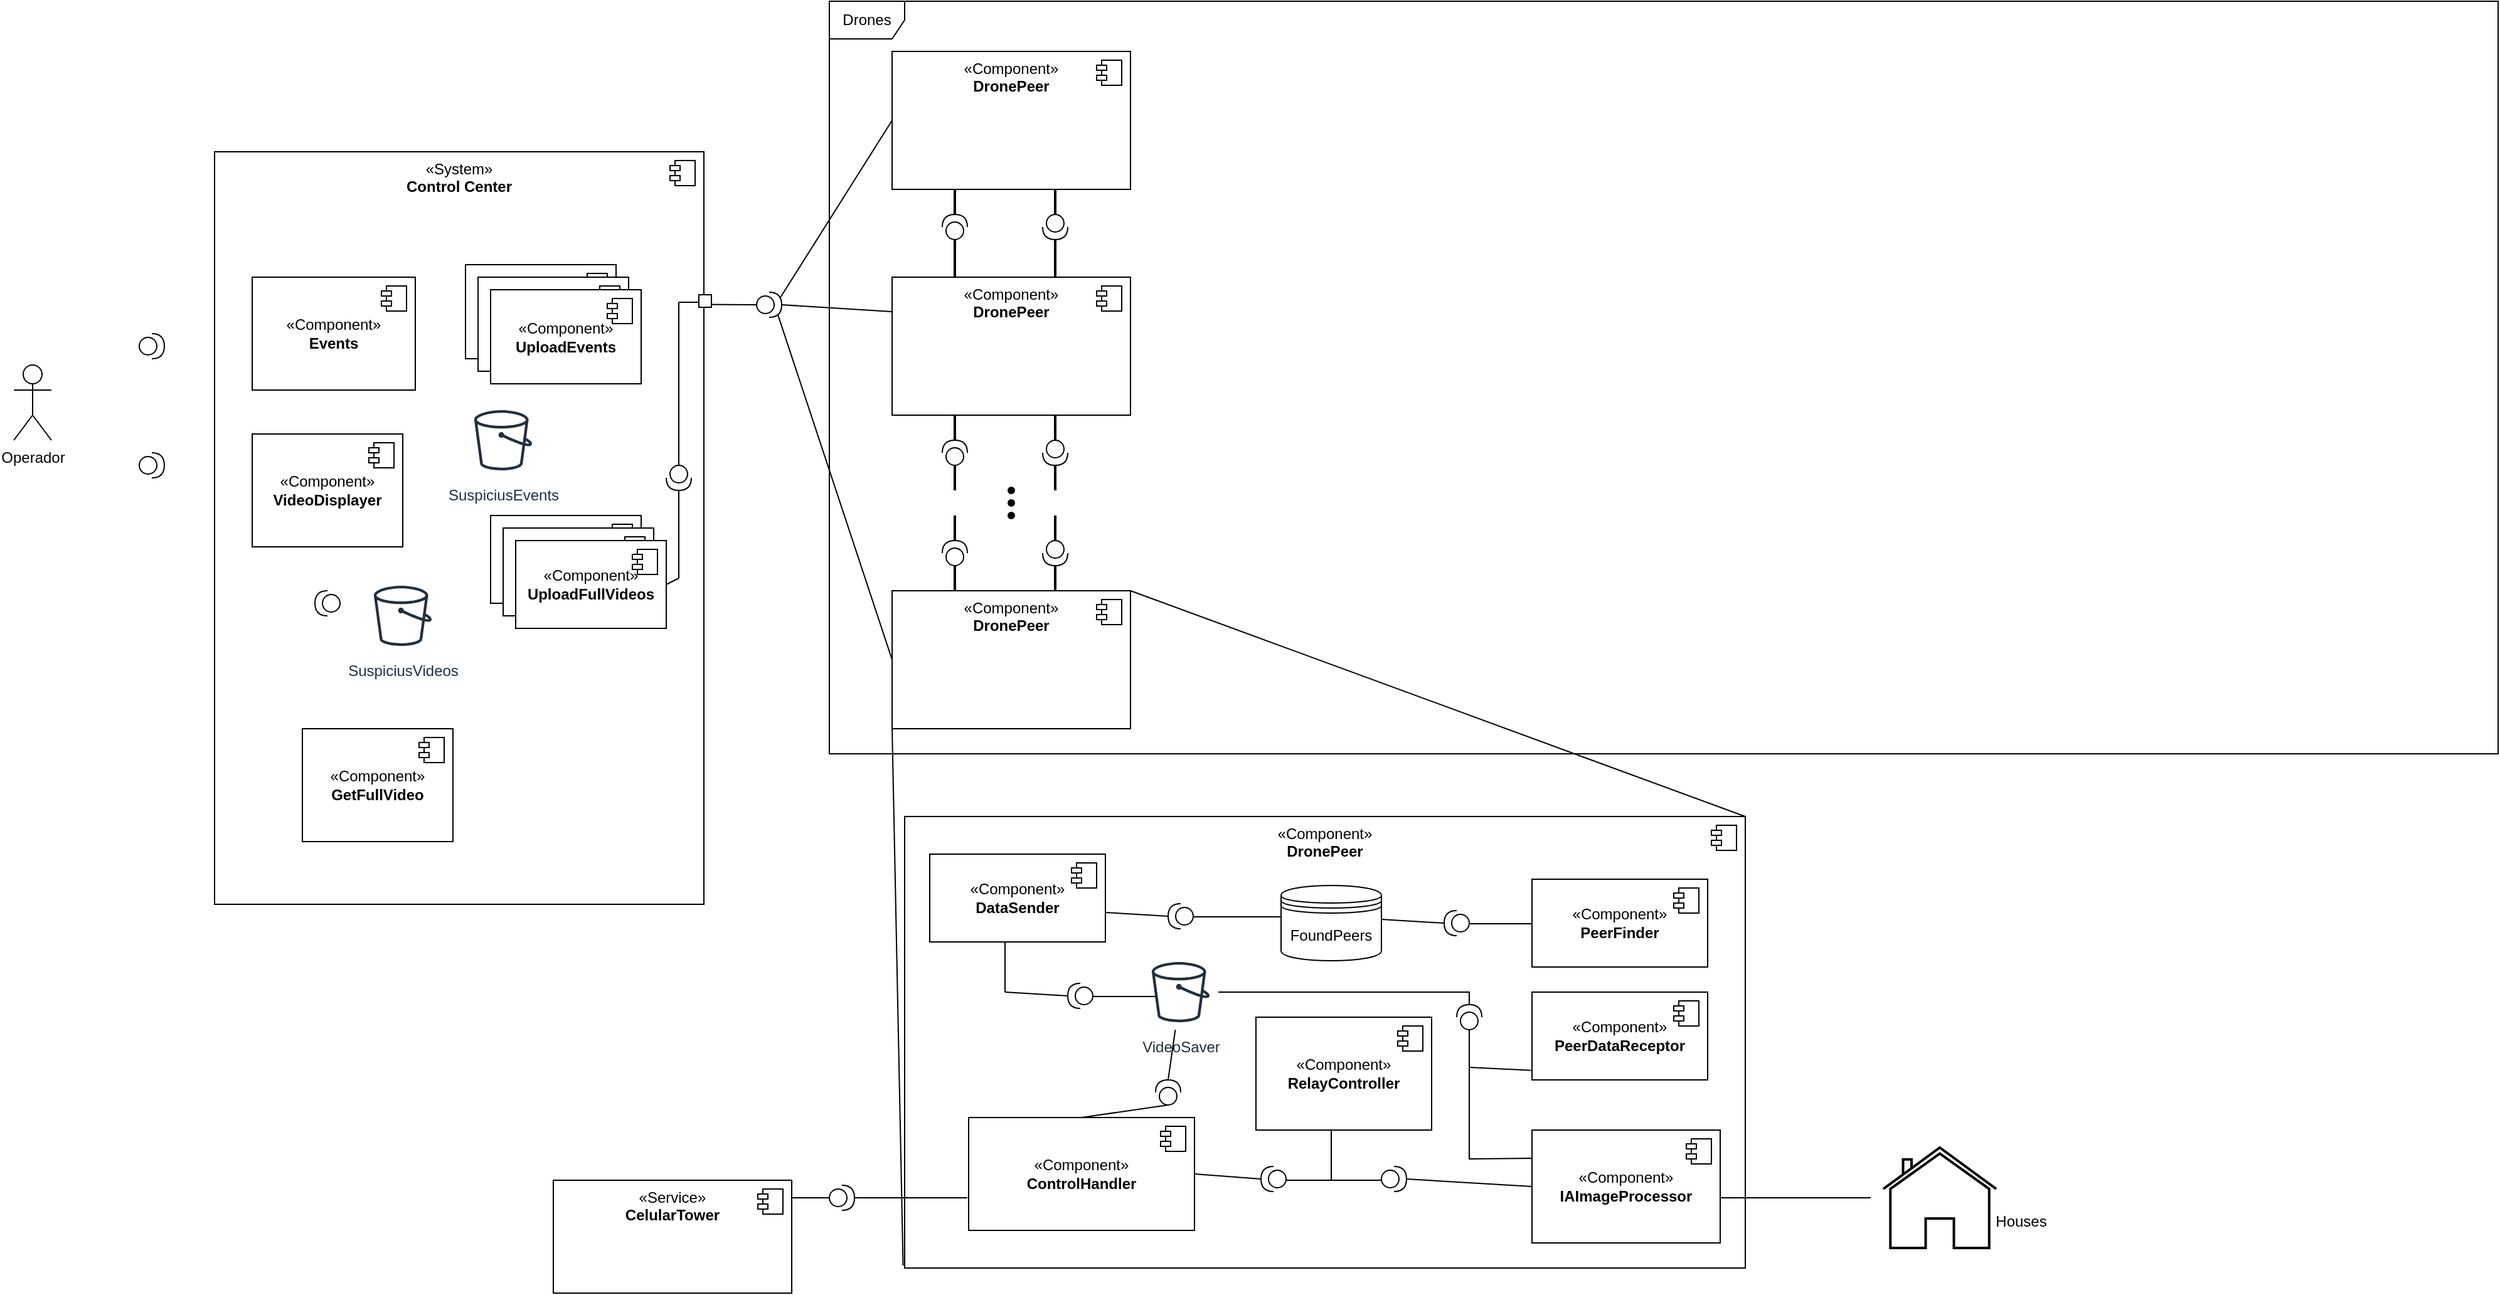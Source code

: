 <mxfile version="22.0.4" type="github">
  <diagram name="Page-1" id="djyRzcTOt3VMRXSjjJ17">
    <mxGraphModel dx="1705" dy="571" grid="1" gridSize="10" guides="1" tooltips="1" connect="1" arrows="1" fold="1" page="1" pageScale="1" pageWidth="850" pageHeight="1100" math="0" shadow="0">
      <root>
        <mxCell id="0" />
        <mxCell id="1" parent="0" />
        <mxCell id="bsvw4XNhDaf4W7q8XhJa-1" value="«System»&lt;br&gt;&lt;b&gt;Control Center&lt;/b&gt;" style="html=1;dropTarget=0;whiteSpace=wrap;verticalAlign=top;" vertex="1" parent="1">
          <mxGeometry x="-60" y="170" width="390" height="600" as="geometry" />
        </mxCell>
        <mxCell id="bsvw4XNhDaf4W7q8XhJa-2" value="" style="shape=module;jettyWidth=8;jettyHeight=4;" vertex="1" parent="bsvw4XNhDaf4W7q8XhJa-1">
          <mxGeometry x="1" width="20" height="20" relative="1" as="geometry">
            <mxPoint x="-27" y="7" as="offset" />
          </mxGeometry>
        </mxCell>
        <mxCell id="bsvw4XNhDaf4W7q8XhJa-6" value="«Component»&lt;br&gt;&lt;b&gt;DronePeer&lt;/b&gt;" style="html=1;dropTarget=0;whiteSpace=wrap;verticalAlign=top;" vertex="1" parent="1">
          <mxGeometry x="480" y="90" width="190" height="110" as="geometry" />
        </mxCell>
        <mxCell id="bsvw4XNhDaf4W7q8XhJa-7" value="" style="shape=module;jettyWidth=8;jettyHeight=4;" vertex="1" parent="bsvw4XNhDaf4W7q8XhJa-6">
          <mxGeometry x="1" width="20" height="20" relative="1" as="geometry">
            <mxPoint x="-27" y="7" as="offset" />
          </mxGeometry>
        </mxCell>
        <mxCell id="bsvw4XNhDaf4W7q8XhJa-8" value="«Component»&lt;br&gt;&lt;b&gt;DronePeer&lt;/b&gt;" style="html=1;dropTarget=0;whiteSpace=wrap;verticalAlign=top;" vertex="1" parent="1">
          <mxGeometry x="480" y="270" width="190" height="110" as="geometry" />
        </mxCell>
        <mxCell id="bsvw4XNhDaf4W7q8XhJa-9" value="" style="shape=module;jettyWidth=8;jettyHeight=4;" vertex="1" parent="bsvw4XNhDaf4W7q8XhJa-8">
          <mxGeometry x="1" width="20" height="20" relative="1" as="geometry">
            <mxPoint x="-27" y="7" as="offset" />
          </mxGeometry>
        </mxCell>
        <mxCell id="bsvw4XNhDaf4W7q8XhJa-10" value="«Component»&lt;br&gt;&lt;b&gt;DronePeer&lt;/b&gt;" style="html=1;dropTarget=0;whiteSpace=wrap;verticalAlign=top;" vertex="1" parent="1">
          <mxGeometry x="480" y="520" width="190" height="110" as="geometry" />
        </mxCell>
        <mxCell id="bsvw4XNhDaf4W7q8XhJa-11" value="" style="shape=module;jettyWidth=8;jettyHeight=4;" vertex="1" parent="bsvw4XNhDaf4W7q8XhJa-10">
          <mxGeometry x="1" width="20" height="20" relative="1" as="geometry">
            <mxPoint x="-27" y="7" as="offset" />
          </mxGeometry>
        </mxCell>
        <mxCell id="bsvw4XNhDaf4W7q8XhJa-12" value="" style="shape=waypoint;sketch=0;fillStyle=solid;size=6;pointerEvents=1;points=[];fillColor=none;resizable=0;rotatable=0;perimeter=centerPerimeter;snapToPoint=1;" vertex="1" parent="1">
          <mxGeometry x="565" y="430" width="20" height="20" as="geometry" />
        </mxCell>
        <mxCell id="bsvw4XNhDaf4W7q8XhJa-13" value="" style="shape=waypoint;sketch=0;fillStyle=solid;size=6;pointerEvents=1;points=[];fillColor=none;resizable=0;rotatable=0;perimeter=centerPerimeter;snapToPoint=1;" vertex="1" parent="1">
          <mxGeometry x="565" y="440" width="20" height="20" as="geometry" />
        </mxCell>
        <mxCell id="bsvw4XNhDaf4W7q8XhJa-14" value="" style="shape=waypoint;sketch=0;fillStyle=solid;size=6;pointerEvents=1;points=[];fillColor=none;resizable=0;rotatable=0;perimeter=centerPerimeter;snapToPoint=1;" vertex="1" parent="1">
          <mxGeometry x="565" y="450" width="20" height="20" as="geometry" />
        </mxCell>
        <mxCell id="bsvw4XNhDaf4W7q8XhJa-15" value="Drones" style="shape=umlFrame;whiteSpace=wrap;html=1;pointerEvents=0;" vertex="1" parent="1">
          <mxGeometry x="430" y="50" width="1330" height="600" as="geometry" />
        </mxCell>
        <mxCell id="bsvw4XNhDaf4W7q8XhJa-16" value="" style="endArrow=none;html=1;rounded=0;entryX=0;entryY=0.5;entryDx=0;entryDy=0;exitX=0.934;exitY=0.233;exitDx=0;exitDy=0;exitPerimeter=0;" edge="1" parent="1" source="bsvw4XNhDaf4W7q8XhJa-19" target="bsvw4XNhDaf4W7q8XhJa-6">
          <mxGeometry width="50" height="50" relative="1" as="geometry">
            <mxPoint x="390" y="280" as="sourcePoint" />
            <mxPoint x="690" y="280" as="targetPoint" />
          </mxGeometry>
        </mxCell>
        <mxCell id="bsvw4XNhDaf4W7q8XhJa-17" value="" style="endArrow=none;html=1;rounded=0;entryX=0;entryY=0.5;entryDx=0;entryDy=0;exitX=0.85;exitY=0.9;exitDx=0;exitDy=0;exitPerimeter=0;" edge="1" parent="1" source="bsvw4XNhDaf4W7q8XhJa-19" target="bsvw4XNhDaf4W7q8XhJa-10">
          <mxGeometry width="50" height="50" relative="1" as="geometry">
            <mxPoint x="390" y="300" as="sourcePoint" />
            <mxPoint x="570" y="280" as="targetPoint" />
          </mxGeometry>
        </mxCell>
        <mxCell id="bsvw4XNhDaf4W7q8XhJa-18" value="" style="endArrow=none;html=1;rounded=0;entryX=0;entryY=0.25;entryDx=0;entryDy=0;exitX=1;exitY=0.5;exitDx=0;exitDy=0;exitPerimeter=0;" edge="1" parent="1" source="bsvw4XNhDaf4W7q8XhJa-19" target="bsvw4XNhDaf4W7q8XhJa-8">
          <mxGeometry relative="1" as="geometry">
            <mxPoint x="400" y="300" as="sourcePoint" />
            <mxPoint x="630" y="300" as="targetPoint" />
          </mxGeometry>
        </mxCell>
        <mxCell id="bsvw4XNhDaf4W7q8XhJa-19" value="" style="shape=providedRequiredInterface;html=1;verticalLabelPosition=bottom;sketch=0;" vertex="1" parent="1">
          <mxGeometry x="372" y="282" width="20" height="20" as="geometry" />
        </mxCell>
        <mxCell id="bsvw4XNhDaf4W7q8XhJa-20" value="" style="shape=providedRequiredInterface;html=1;verticalLabelPosition=bottom;sketch=0;direction=south;" vertex="1" parent="1">
          <mxGeometry x="600" y="220" width="20" height="20" as="geometry" />
        </mxCell>
        <mxCell id="bsvw4XNhDaf4W7q8XhJa-21" value="" style="shape=providedRequiredInterface;html=1;verticalLabelPosition=bottom;sketch=0;direction=north;" vertex="1" parent="1">
          <mxGeometry x="520" y="220" width="20" height="20" as="geometry" />
        </mxCell>
        <mxCell id="bsvw4XNhDaf4W7q8XhJa-22" value="" style="shape=providedRequiredInterface;html=1;verticalLabelPosition=bottom;sketch=0;direction=south;" vertex="1" parent="1">
          <mxGeometry x="600" y="400" width="20" height="20" as="geometry" />
        </mxCell>
        <mxCell id="bsvw4XNhDaf4W7q8XhJa-23" value="" style="shape=providedRequiredInterface;html=1;verticalLabelPosition=bottom;sketch=0;direction=north;" vertex="1" parent="1">
          <mxGeometry x="520" y="400" width="20" height="20" as="geometry" />
        </mxCell>
        <mxCell id="bsvw4XNhDaf4W7q8XhJa-24" value="" style="shape=providedRequiredInterface;html=1;verticalLabelPosition=bottom;sketch=0;direction=south;" vertex="1" parent="1">
          <mxGeometry x="600" y="480" width="20" height="20" as="geometry" />
        </mxCell>
        <mxCell id="bsvw4XNhDaf4W7q8XhJa-25" value="" style="shape=providedRequiredInterface;html=1;verticalLabelPosition=bottom;sketch=0;direction=north;" vertex="1" parent="1">
          <mxGeometry x="520" y="480" width="20" height="20" as="geometry" />
        </mxCell>
        <mxCell id="bsvw4XNhDaf4W7q8XhJa-27" value="" style="line;strokeWidth=2;direction=south;html=1;" vertex="1" parent="1">
          <mxGeometry x="525" y="200" width="10" height="20" as="geometry" />
        </mxCell>
        <mxCell id="bsvw4XNhDaf4W7q8XhJa-28" value="" style="line;strokeWidth=2;direction=south;html=1;" vertex="1" parent="1">
          <mxGeometry x="605" y="200" width="10" height="20" as="geometry" />
        </mxCell>
        <mxCell id="bsvw4XNhDaf4W7q8XhJa-29" value="" style="line;strokeWidth=2;direction=south;html=1;" vertex="1" parent="1">
          <mxGeometry x="525" y="380" width="10" height="20" as="geometry" />
        </mxCell>
        <mxCell id="bsvw4XNhDaf4W7q8XhJa-30" value="" style="line;strokeWidth=2;direction=south;html=1;" vertex="1" parent="1">
          <mxGeometry x="605" y="380" width="10" height="20" as="geometry" />
        </mxCell>
        <mxCell id="bsvw4XNhDaf4W7q8XhJa-32" value="" style="line;strokeWidth=2;direction=south;html=1;" vertex="1" parent="1">
          <mxGeometry x="605" y="420" width="10" height="20" as="geometry" />
        </mxCell>
        <mxCell id="bsvw4XNhDaf4W7q8XhJa-33" value="" style="line;strokeWidth=2;direction=south;html=1;" vertex="1" parent="1">
          <mxGeometry x="525" y="420" width="10" height="20" as="geometry" />
        </mxCell>
        <mxCell id="bsvw4XNhDaf4W7q8XhJa-34" value="" style="line;strokeWidth=2;direction=south;html=1;" vertex="1" parent="1">
          <mxGeometry x="605" y="460" width="10" height="20" as="geometry" />
        </mxCell>
        <mxCell id="bsvw4XNhDaf4W7q8XhJa-35" value="" style="line;strokeWidth=2;direction=south;html=1;" vertex="1" parent="1">
          <mxGeometry x="525" y="460" width="10" height="20" as="geometry" />
        </mxCell>
        <mxCell id="bsvw4XNhDaf4W7q8XhJa-36" value="" style="line;strokeWidth=2;direction=south;html=1;" vertex="1" parent="1">
          <mxGeometry x="605" y="500" width="10" height="20" as="geometry" />
        </mxCell>
        <mxCell id="bsvw4XNhDaf4W7q8XhJa-37" value="" style="line;strokeWidth=2;direction=south;html=1;" vertex="1" parent="1">
          <mxGeometry x="525" y="500" width="10" height="20" as="geometry" />
        </mxCell>
        <mxCell id="bsvw4XNhDaf4W7q8XhJa-38" value="" style="line;strokeWidth=2;direction=south;html=1;" vertex="1" parent="1">
          <mxGeometry x="605" y="240" width="10" height="30" as="geometry" />
        </mxCell>
        <mxCell id="bsvw4XNhDaf4W7q8XhJa-39" value="" style="line;strokeWidth=2;direction=south;html=1;" vertex="1" parent="1">
          <mxGeometry x="525" y="240" width="10" height="30" as="geometry" />
        </mxCell>
        <mxCell id="bsvw4XNhDaf4W7q8XhJa-40" value="" style="endArrow=none;html=1;rounded=0;entryX=1;entryY=0;entryDx=0;entryDy=0;exitX=1;exitY=0;exitDx=0;exitDy=0;" edge="1" parent="1" source="bsvw4XNhDaf4W7q8XhJa-42" target="bsvw4XNhDaf4W7q8XhJa-10">
          <mxGeometry width="50" height="50" relative="1" as="geometry">
            <mxPoint x="1190" y="1050" as="sourcePoint" />
            <mxPoint x="650" y="690" as="targetPoint" />
          </mxGeometry>
        </mxCell>
        <mxCell id="bsvw4XNhDaf4W7q8XhJa-41" value="" style="endArrow=none;html=1;rounded=0;exitX=0;exitY=1;exitDx=0;exitDy=0;" edge="1" parent="1">
          <mxGeometry width="50" height="50" relative="1" as="geometry">
            <mxPoint x="488.77" y="1058" as="sourcePoint" />
            <mxPoint x="480.001" y="629" as="targetPoint" />
          </mxGeometry>
        </mxCell>
        <mxCell id="bsvw4XNhDaf4W7q8XhJa-42" value="«Component»&lt;br&gt;&lt;b&gt;DronePeer&lt;/b&gt;" style="html=1;dropTarget=0;whiteSpace=wrap;verticalAlign=top;" vertex="1" parent="1">
          <mxGeometry x="490" y="700" width="670" height="360" as="geometry" />
        </mxCell>
        <mxCell id="bsvw4XNhDaf4W7q8XhJa-43" value="" style="shape=module;jettyWidth=8;jettyHeight=4;" vertex="1" parent="bsvw4XNhDaf4W7q8XhJa-42">
          <mxGeometry x="1" width="20" height="20" relative="1" as="geometry">
            <mxPoint x="-27" y="7" as="offset" />
          </mxGeometry>
        </mxCell>
        <mxCell id="bsvw4XNhDaf4W7q8XhJa-44" value="Operador" style="shape=umlActor;verticalLabelPosition=bottom;verticalAlign=top;html=1;" vertex="1" parent="1">
          <mxGeometry x="-220" y="340" width="30" height="60" as="geometry" />
        </mxCell>
        <mxCell id="bsvw4XNhDaf4W7q8XhJa-52" value="«Component»&lt;br&gt;&lt;b&gt;ControlHandler&lt;/b&gt;" style="html=1;dropTarget=0;whiteSpace=wrap;" vertex="1" parent="1">
          <mxGeometry x="541" y="940" width="180" height="90" as="geometry" />
        </mxCell>
        <mxCell id="bsvw4XNhDaf4W7q8XhJa-53" value="" style="shape=module;jettyWidth=8;jettyHeight=4;" vertex="1" parent="bsvw4XNhDaf4W7q8XhJa-52">
          <mxGeometry x="1" width="20" height="20" relative="1" as="geometry">
            <mxPoint x="-27" y="7" as="offset" />
          </mxGeometry>
        </mxCell>
        <mxCell id="bsvw4XNhDaf4W7q8XhJa-54" value="«Service»&lt;br&gt;&lt;b&gt;CelularTower&lt;/b&gt;" style="html=1;dropTarget=0;whiteSpace=wrap;verticalAlign=top;" vertex="1" parent="1">
          <mxGeometry x="210" y="990" width="190" height="90" as="geometry" />
        </mxCell>
        <mxCell id="bsvw4XNhDaf4W7q8XhJa-55" value="" style="shape=module;jettyWidth=8;jettyHeight=4;" vertex="1" parent="bsvw4XNhDaf4W7q8XhJa-54">
          <mxGeometry x="1" width="20" height="20" relative="1" as="geometry">
            <mxPoint x="-27" y="7" as="offset" />
          </mxGeometry>
        </mxCell>
        <mxCell id="bsvw4XNhDaf4W7q8XhJa-56" value="SuspiciusVideos" style="sketch=0;outlineConnect=0;fontColor=#232F3E;gradientColor=none;strokeColor=#232F3E;fillColor=#ffffff;dashed=0;verticalLabelPosition=bottom;verticalAlign=top;align=center;html=1;fontSize=12;fontStyle=0;aspect=fixed;shape=mxgraph.aws4.resourceIcon;resIcon=mxgraph.aws4.bucket;" vertex="1" parent="1">
          <mxGeometry x="60" y="510" width="60" height="60" as="geometry" />
        </mxCell>
        <mxCell id="bsvw4XNhDaf4W7q8XhJa-62" value="" style="shape=providedRequiredInterface;html=1;verticalLabelPosition=bottom;sketch=0;direction=east;" vertex="1" parent="1">
          <mxGeometry x="430" y="994" width="20" height="20" as="geometry" />
        </mxCell>
        <mxCell id="bsvw4XNhDaf4W7q8XhJa-64" value="«Component»&lt;br&gt;&lt;b&gt;Events&lt;/b&gt;" style="html=1;dropTarget=0;whiteSpace=wrap;" vertex="1" parent="1">
          <mxGeometry x="-30" y="270" width="130" height="90" as="geometry" />
        </mxCell>
        <mxCell id="bsvw4XNhDaf4W7q8XhJa-65" value="" style="shape=module;jettyWidth=8;jettyHeight=4;" vertex="1" parent="bsvw4XNhDaf4W7q8XhJa-64">
          <mxGeometry x="1" width="20" height="20" relative="1" as="geometry">
            <mxPoint x="-27" y="7" as="offset" />
          </mxGeometry>
        </mxCell>
        <mxCell id="bsvw4XNhDaf4W7q8XhJa-66" value="«Component»&lt;br&gt;&lt;b&gt;VideoDisplayer&lt;/b&gt;" style="html=1;dropTarget=0;whiteSpace=wrap;" vertex="1" parent="1">
          <mxGeometry x="-30" y="395" width="120" height="90" as="geometry" />
        </mxCell>
        <mxCell id="bsvw4XNhDaf4W7q8XhJa-67" value="" style="shape=module;jettyWidth=8;jettyHeight=4;" vertex="1" parent="bsvw4XNhDaf4W7q8XhJa-66">
          <mxGeometry x="1" width="20" height="20" relative="1" as="geometry">
            <mxPoint x="-27" y="7" as="offset" />
          </mxGeometry>
        </mxCell>
        <mxCell id="bsvw4XNhDaf4W7q8XhJa-68" value="" style="shape=providedRequiredInterface;html=1;verticalLabelPosition=bottom;sketch=0;direction=west;" vertex="1" parent="1">
          <mxGeometry x="20" y="520" width="20" height="20" as="geometry" />
        </mxCell>
        <mxCell id="bsvw4XNhDaf4W7q8XhJa-69" value="" style="shape=providedRequiredInterface;html=1;verticalLabelPosition=bottom;sketch=0;" vertex="1" parent="1">
          <mxGeometry x="-120" y="315" width="20" height="20" as="geometry" />
        </mxCell>
        <mxCell id="bsvw4XNhDaf4W7q8XhJa-70" value="" style="shape=providedRequiredInterface;html=1;verticalLabelPosition=bottom;sketch=0;" vertex="1" parent="1">
          <mxGeometry x="-120" y="410" width="20" height="20" as="geometry" />
        </mxCell>
        <mxCell id="bsvw4XNhDaf4W7q8XhJa-71" value="«Component»&lt;br&gt;&lt;b&gt;IAImageProcessor&lt;/b&gt;" style="html=1;dropTarget=0;whiteSpace=wrap;" vertex="1" parent="1">
          <mxGeometry x="990" y="950" width="150" height="90" as="geometry" />
        </mxCell>
        <mxCell id="bsvw4XNhDaf4W7q8XhJa-72" value="" style="shape=module;jettyWidth=8;jettyHeight=4;" vertex="1" parent="bsvw4XNhDaf4W7q8XhJa-71">
          <mxGeometry x="1" width="20" height="20" relative="1" as="geometry">
            <mxPoint x="-27" y="7" as="offset" />
          </mxGeometry>
        </mxCell>
        <mxCell id="bsvw4XNhDaf4W7q8XhJa-73" value="VideoSaver" style="sketch=0;outlineConnect=0;fontColor=#232F3E;gradientColor=none;strokeColor=#232F3E;fillColor=#ffffff;dashed=0;verticalLabelPosition=bottom;verticalAlign=top;align=center;html=1;fontSize=12;fontStyle=0;aspect=fixed;shape=mxgraph.aws4.resourceIcon;resIcon=mxgraph.aws4.bucket;" vertex="1" parent="1">
          <mxGeometry x="680" y="810" width="60" height="60" as="geometry" />
        </mxCell>
        <mxCell id="bsvw4XNhDaf4W7q8XhJa-74" value="FoundPeers" style="shape=datastore;whiteSpace=wrap;html=1;" vertex="1" parent="1">
          <mxGeometry x="790" y="755" width="80" height="60" as="geometry" />
        </mxCell>
        <mxCell id="bsvw4XNhDaf4W7q8XhJa-76" value="" style="line;strokeWidth=1;fillColor=none;align=left;verticalAlign=middle;spacingTop=-1;spacingLeft=3;spacingRight=3;rotatable=0;labelPosition=right;points=[];portConstraint=eastwest;strokeColor=inherit;" vertex="1" parent="1">
          <mxGeometry x="1140" y="1000" width="120" height="8" as="geometry" />
        </mxCell>
        <mxCell id="bsvw4XNhDaf4W7q8XhJa-77" value="" style="html=1;verticalLabelPosition=bottom;align=center;labelBackgroundColor=#ffffff;verticalAlign=top;strokeWidth=2;shadow=0;dashed=0;shape=mxgraph.ios7.icons.home;" vertex="1" parent="1">
          <mxGeometry x="1270" y="964" width="90" height="80" as="geometry" />
        </mxCell>
        <mxCell id="bsvw4XNhDaf4W7q8XhJa-79" value="«Component»&lt;br&gt;&lt;b&gt;RecieveVideo&lt;/b&gt;" style="html=1;dropTarget=0;whiteSpace=wrap;" vertex="1" parent="1">
          <mxGeometry x="160" y="460" width="120" height="70" as="geometry" />
        </mxCell>
        <mxCell id="bsvw4XNhDaf4W7q8XhJa-80" value="" style="shape=module;jettyWidth=8;jettyHeight=4;" vertex="1" parent="bsvw4XNhDaf4W7q8XhJa-79">
          <mxGeometry x="1" width="20" height="20" relative="1" as="geometry">
            <mxPoint x="-27" y="7" as="offset" />
          </mxGeometry>
        </mxCell>
        <mxCell id="bsvw4XNhDaf4W7q8XhJa-81" value="«Component»&lt;br&gt;&lt;b&gt;RecieveVideo&lt;/b&gt;" style="html=1;dropTarget=0;whiteSpace=wrap;" vertex="1" parent="1">
          <mxGeometry x="170" y="470" width="120" height="70" as="geometry" />
        </mxCell>
        <mxCell id="bsvw4XNhDaf4W7q8XhJa-82" value="" style="shape=module;jettyWidth=8;jettyHeight=4;" vertex="1" parent="bsvw4XNhDaf4W7q8XhJa-81">
          <mxGeometry x="1" width="20" height="20" relative="1" as="geometry">
            <mxPoint x="-27" y="7" as="offset" />
          </mxGeometry>
        </mxCell>
        <mxCell id="bsvw4XNhDaf4W7q8XhJa-83" value="«Component»&lt;br&gt;&lt;b&gt;UploadFullVideos&lt;/b&gt;" style="html=1;dropTarget=0;whiteSpace=wrap;" vertex="1" parent="1">
          <mxGeometry x="180" y="480" width="120" height="70" as="geometry" />
        </mxCell>
        <mxCell id="bsvw4XNhDaf4W7q8XhJa-84" value="" style="shape=module;jettyWidth=8;jettyHeight=4;" vertex="1" parent="bsvw4XNhDaf4W7q8XhJa-83">
          <mxGeometry x="1" width="20" height="20" relative="1" as="geometry">
            <mxPoint x="-27" y="7" as="offset" />
          </mxGeometry>
        </mxCell>
        <mxCell id="bsvw4XNhDaf4W7q8XhJa-85" value="«Component»&lt;br&gt;&lt;b&gt;GetGeneralVideo&lt;/b&gt;" style="html=1;dropTarget=0;whiteSpace=wrap;" vertex="1" parent="1">
          <mxGeometry x="140" y="260" width="120" height="75" as="geometry" />
        </mxCell>
        <mxCell id="bsvw4XNhDaf4W7q8XhJa-86" value="" style="shape=module;jettyWidth=8;jettyHeight=4;" vertex="1" parent="bsvw4XNhDaf4W7q8XhJa-85">
          <mxGeometry x="1" width="20" height="20" relative="1" as="geometry">
            <mxPoint x="-27" y="7" as="offset" />
          </mxGeometry>
        </mxCell>
        <mxCell id="bsvw4XNhDaf4W7q8XhJa-87" value="Houses" style="text;strokeColor=none;align=center;fillColor=none;html=1;verticalAlign=middle;whiteSpace=wrap;rounded=0;" vertex="1" parent="1">
          <mxGeometry x="1350" y="1008" width="60" height="30" as="geometry" />
        </mxCell>
        <mxCell id="bsvw4XNhDaf4W7q8XhJa-88" value="«Component»&lt;br&gt;&lt;b&gt;DataSender&lt;/b&gt;" style="html=1;dropTarget=0;whiteSpace=wrap;" vertex="1" parent="1">
          <mxGeometry x="510" y="730" width="140" height="70" as="geometry" />
        </mxCell>
        <mxCell id="bsvw4XNhDaf4W7q8XhJa-89" value="" style="shape=module;jettyWidth=8;jettyHeight=4;" vertex="1" parent="bsvw4XNhDaf4W7q8XhJa-88">
          <mxGeometry x="1" width="20" height="20" relative="1" as="geometry">
            <mxPoint x="-27" y="7" as="offset" />
          </mxGeometry>
        </mxCell>
        <mxCell id="bsvw4XNhDaf4W7q8XhJa-90" value="«Component»&lt;br&gt;&lt;b&gt;PeerFinder&lt;/b&gt;" style="html=1;dropTarget=0;whiteSpace=wrap;" vertex="1" parent="1">
          <mxGeometry x="990" y="750" width="140" height="70" as="geometry" />
        </mxCell>
        <mxCell id="bsvw4XNhDaf4W7q8XhJa-91" value="" style="shape=module;jettyWidth=8;jettyHeight=4;" vertex="1" parent="bsvw4XNhDaf4W7q8XhJa-90">
          <mxGeometry x="1" width="20" height="20" relative="1" as="geometry">
            <mxPoint x="-27" y="7" as="offset" />
          </mxGeometry>
        </mxCell>
        <mxCell id="bsvw4XNhDaf4W7q8XhJa-92" value="«Component»&lt;br&gt;&lt;b&gt;PeerDataReceptor&lt;/b&gt;" style="html=1;dropTarget=0;whiteSpace=wrap;" vertex="1" parent="1">
          <mxGeometry x="990" y="840" width="140" height="70" as="geometry" />
        </mxCell>
        <mxCell id="bsvw4XNhDaf4W7q8XhJa-93" value="" style="shape=module;jettyWidth=8;jettyHeight=4;" vertex="1" parent="bsvw4XNhDaf4W7q8XhJa-92">
          <mxGeometry x="1" width="20" height="20" relative="1" as="geometry">
            <mxPoint x="-27" y="7" as="offset" />
          </mxGeometry>
        </mxCell>
        <mxCell id="bsvw4XNhDaf4W7q8XhJa-94" value="«Component»&lt;br&gt;&lt;b&gt;RelayController&lt;/b&gt;" style="html=1;dropTarget=0;whiteSpace=wrap;" vertex="1" parent="1">
          <mxGeometry x="770" y="860" width="140" height="90" as="geometry" />
        </mxCell>
        <mxCell id="bsvw4XNhDaf4W7q8XhJa-95" value="" style="shape=module;jettyWidth=8;jettyHeight=4;" vertex="1" parent="bsvw4XNhDaf4W7q8XhJa-94">
          <mxGeometry x="1" width="20" height="20" relative="1" as="geometry">
            <mxPoint x="-27" y="7" as="offset" />
          </mxGeometry>
        </mxCell>
        <mxCell id="bsvw4XNhDaf4W7q8XhJa-96" value="" style="shape=providedRequiredInterface;html=1;verticalLabelPosition=bottom;sketch=0;direction=north;" vertex="1" parent="1">
          <mxGeometry x="690" y="910" width="20" height="20" as="geometry" />
        </mxCell>
        <mxCell id="bsvw4XNhDaf4W7q8XhJa-97" value="" style="line;strokeWidth=1;fillColor=none;align=left;verticalAlign=middle;spacingTop=-1;spacingLeft=3;spacingRight=3;rotatable=0;labelPosition=right;points=[];portConstraint=eastwest;strokeColor=inherit;" vertex="1" parent="1">
          <mxGeometry x="400" y="1000" width="30" height="8" as="geometry" />
        </mxCell>
        <mxCell id="bsvw4XNhDaf4W7q8XhJa-98" value="" style="line;strokeWidth=1;fillColor=none;align=left;verticalAlign=middle;spacingTop=-1;spacingLeft=3;spacingRight=3;rotatable=0;labelPosition=right;points=[];portConstraint=eastwest;strokeColor=inherit;" vertex="1" parent="1">
          <mxGeometry x="450" y="1000" width="90" height="8" as="geometry" />
        </mxCell>
        <mxCell id="bsvw4XNhDaf4W7q8XhJa-104" value="" style="endArrow=none;html=1;rounded=0;entryX=0.5;entryY=0;entryDx=0;entryDy=0;exitX=0;exitY=0.5;exitDx=0;exitDy=0;exitPerimeter=0;" edge="1" parent="1" source="bsvw4XNhDaf4W7q8XhJa-96" target="bsvw4XNhDaf4W7q8XhJa-52">
          <mxGeometry width="50" height="50" relative="1" as="geometry">
            <mxPoint x="360" y="810" as="sourcePoint" />
            <mxPoint x="410" y="760" as="targetPoint" />
          </mxGeometry>
        </mxCell>
        <mxCell id="bsvw4XNhDaf4W7q8XhJa-105" value="" style="endArrow=none;html=1;rounded=0;exitX=1;exitY=0.5;exitDx=0;exitDy=0;exitPerimeter=0;" edge="1" parent="1" source="bsvw4XNhDaf4W7q8XhJa-96" target="bsvw4XNhDaf4W7q8XhJa-73">
          <mxGeometry width="50" height="50" relative="1" as="geometry">
            <mxPoint x="520" y="810" as="sourcePoint" />
            <mxPoint x="570" y="760" as="targetPoint" />
          </mxGeometry>
        </mxCell>
        <mxCell id="bsvw4XNhDaf4W7q8XhJa-106" value="«Component»&lt;br&gt;&lt;b&gt;GetGeneralVideo&lt;/b&gt;" style="html=1;dropTarget=0;whiteSpace=wrap;" vertex="1" parent="1">
          <mxGeometry x="150" y="270" width="120" height="75" as="geometry" />
        </mxCell>
        <mxCell id="bsvw4XNhDaf4W7q8XhJa-107" value="" style="shape=module;jettyWidth=8;jettyHeight=4;" vertex="1" parent="bsvw4XNhDaf4W7q8XhJa-106">
          <mxGeometry x="1" width="20" height="20" relative="1" as="geometry">
            <mxPoint x="-27" y="7" as="offset" />
          </mxGeometry>
        </mxCell>
        <mxCell id="bsvw4XNhDaf4W7q8XhJa-108" value="«Component»&lt;br&gt;&lt;b&gt;UploadEvents&lt;/b&gt;" style="html=1;dropTarget=0;whiteSpace=wrap;" vertex="1" parent="1">
          <mxGeometry x="160" y="280" width="120" height="75" as="geometry" />
        </mxCell>
        <mxCell id="bsvw4XNhDaf4W7q8XhJa-109" value="" style="shape=module;jettyWidth=8;jettyHeight=4;" vertex="1" parent="bsvw4XNhDaf4W7q8XhJa-108">
          <mxGeometry x="1" width="20" height="20" relative="1" as="geometry">
            <mxPoint x="-27" y="7" as="offset" />
          </mxGeometry>
        </mxCell>
        <mxCell id="bsvw4XNhDaf4W7q8XhJa-110" value="" style="endArrow=none;html=1;rounded=0;entryX=0;entryY=0.5;entryDx=0;entryDy=0;entryPerimeter=0;exitX=1.002;exitY=0.203;exitDx=0;exitDy=0;exitPerimeter=0;" edge="1" parent="1" source="bsvw4XNhDaf4W7q8XhJa-1" target="bsvw4XNhDaf4W7q8XhJa-19">
          <mxGeometry width="50" height="50" relative="1" as="geometry">
            <mxPoint x="390" y="400" as="sourcePoint" />
            <mxPoint x="440" y="350" as="targetPoint" />
          </mxGeometry>
        </mxCell>
        <mxCell id="bsvw4XNhDaf4W7q8XhJa-114" value="" style="endArrow=none;html=1;rounded=0;exitX=1;exitY=0.5;exitDx=0;exitDy=0;" edge="1" parent="1" source="bsvw4XNhDaf4W7q8XhJa-83">
          <mxGeometry width="50" height="50" relative="1" as="geometry">
            <mxPoint x="390" y="400" as="sourcePoint" />
            <mxPoint x="310" y="510" as="targetPoint" />
          </mxGeometry>
        </mxCell>
        <mxCell id="bsvw4XNhDaf4W7q8XhJa-115" value="" style="endArrow=none;html=1;rounded=0;" edge="1" parent="1">
          <mxGeometry width="50" height="50" relative="1" as="geometry">
            <mxPoint x="310" y="290" as="sourcePoint" />
            <mxPoint x="330" y="290" as="targetPoint" />
          </mxGeometry>
        </mxCell>
        <mxCell id="bsvw4XNhDaf4W7q8XhJa-116" value="" style="endArrow=none;html=1;rounded=0;exitX=0;exitY=0.5;exitDx=0;exitDy=0;exitPerimeter=0;" edge="1" parent="1" source="bsvw4XNhDaf4W7q8XhJa-117">
          <mxGeometry width="50" height="50" relative="1" as="geometry">
            <mxPoint x="120" y="430" as="sourcePoint" />
            <mxPoint x="310" y="290" as="targetPoint" />
          </mxGeometry>
        </mxCell>
        <mxCell id="bsvw4XNhDaf4W7q8XhJa-117" value="" style="shape=providedRequiredInterface;html=1;verticalLabelPosition=bottom;sketch=0;direction=south;" vertex="1" parent="1">
          <mxGeometry x="300" y="420" width="20" height="20" as="geometry" />
        </mxCell>
        <mxCell id="bsvw4XNhDaf4W7q8XhJa-118" value="" style="endArrow=none;html=1;rounded=0;entryX=1;entryY=0.5;entryDx=0;entryDy=0;entryPerimeter=0;" edge="1" parent="1" target="bsvw4XNhDaf4W7q8XhJa-117">
          <mxGeometry width="50" height="50" relative="1" as="geometry">
            <mxPoint x="310" y="510" as="sourcePoint" />
            <mxPoint x="170" y="380" as="targetPoint" />
          </mxGeometry>
        </mxCell>
        <mxCell id="bsvw4XNhDaf4W7q8XhJa-119" value="" style="rounded=0;whiteSpace=wrap;html=1;" vertex="1" parent="1">
          <mxGeometry x="326" y="284" width="10" height="10" as="geometry" />
        </mxCell>
        <mxCell id="bsvw4XNhDaf4W7q8XhJa-120" value="SuspiciusEvents" style="sketch=0;outlineConnect=0;fontColor=#232F3E;gradientColor=none;strokeColor=#232F3E;fillColor=#ffffff;dashed=0;verticalLabelPosition=bottom;verticalAlign=top;align=center;html=1;fontSize=12;fontStyle=0;aspect=fixed;shape=mxgraph.aws4.resourceIcon;resIcon=mxgraph.aws4.bucket;" vertex="1" parent="1">
          <mxGeometry x="140" y="370" width="60" height="60" as="geometry" />
        </mxCell>
        <mxCell id="bsvw4XNhDaf4W7q8XhJa-122" value="«Component»&lt;br&gt;&lt;b&gt;GetFullVideo&lt;/b&gt;" style="html=1;dropTarget=0;whiteSpace=wrap;" vertex="1" parent="1">
          <mxGeometry x="10" y="630" width="120" height="90" as="geometry" />
        </mxCell>
        <mxCell id="bsvw4XNhDaf4W7q8XhJa-123" value="" style="shape=module;jettyWidth=8;jettyHeight=4;" vertex="1" parent="bsvw4XNhDaf4W7q8XhJa-122">
          <mxGeometry x="1" width="20" height="20" relative="1" as="geometry">
            <mxPoint x="-27" y="7" as="offset" />
          </mxGeometry>
        </mxCell>
        <mxCell id="bsvw4XNhDaf4W7q8XhJa-124" value="" style="shape=providedRequiredInterface;html=1;verticalLabelPosition=bottom;sketch=0;direction=west;" vertex="1" parent="1">
          <mxGeometry x="620" y="833" width="20" height="20" as="geometry" />
        </mxCell>
        <mxCell id="bsvw4XNhDaf4W7q8XhJa-125" value="" style="line;strokeWidth=1;fillColor=none;align=left;verticalAlign=middle;spacingTop=-1;spacingLeft=3;spacingRight=3;rotatable=0;labelPosition=right;points=[];portConstraint=eastwest;strokeColor=inherit;" vertex="1" parent="1">
          <mxGeometry x="640" y="839.5" width="50" height="8" as="geometry" />
        </mxCell>
        <mxCell id="bsvw4XNhDaf4W7q8XhJa-126" value="" style="endArrow=none;html=1;rounded=0;entryX=1;entryY=0.5;entryDx=0;entryDy=0;entryPerimeter=0;" edge="1" parent="1" target="bsvw4XNhDaf4W7q8XhJa-124">
          <mxGeometry width="50" height="50" relative="1" as="geometry">
            <mxPoint x="570" y="840" as="sourcePoint" />
            <mxPoint x="580" y="840" as="targetPoint" />
          </mxGeometry>
        </mxCell>
        <mxCell id="bsvw4XNhDaf4W7q8XhJa-127" value="" style="endArrow=none;html=1;rounded=0;" edge="1" parent="1">
          <mxGeometry width="50" height="50" relative="1" as="geometry">
            <mxPoint x="570" y="840" as="sourcePoint" />
            <mxPoint x="570" y="800" as="targetPoint" />
          </mxGeometry>
        </mxCell>
        <mxCell id="bsvw4XNhDaf4W7q8XhJa-128" value="" style="shape=providedRequiredInterface;html=1;verticalLabelPosition=bottom;sketch=0;direction=west;" vertex="1" parent="1">
          <mxGeometry x="774" y="979" width="20" height="20" as="geometry" />
        </mxCell>
        <mxCell id="bsvw4XNhDaf4W7q8XhJa-129" value="" style="shape=providedRequiredInterface;html=1;verticalLabelPosition=bottom;sketch=0;" vertex="1" parent="1">
          <mxGeometry x="870" y="979" width="20" height="20" as="geometry" />
        </mxCell>
        <mxCell id="bsvw4XNhDaf4W7q8XhJa-133" value="" style="endArrow=none;html=1;rounded=0;" edge="1" parent="1">
          <mxGeometry width="50" height="50" relative="1" as="geometry">
            <mxPoint x="830" y="990" as="sourcePoint" />
            <mxPoint x="830" y="950" as="targetPoint" />
          </mxGeometry>
        </mxCell>
        <mxCell id="bsvw4XNhDaf4W7q8XhJa-134" value="" style="endArrow=none;html=1;rounded=0;entryX=0;entryY=0.5;entryDx=0;entryDy=0;entryPerimeter=0;exitX=0;exitY=0.5;exitDx=0;exitDy=0;exitPerimeter=0;" edge="1" parent="1">
          <mxGeometry width="50" height="50" relative="1" as="geometry">
            <mxPoint x="794" y="990" as="sourcePoint" />
            <mxPoint x="870" y="990" as="targetPoint" />
          </mxGeometry>
        </mxCell>
        <mxCell id="bsvw4XNhDaf4W7q8XhJa-135" value="" style="endArrow=none;html=1;rounded=0;exitX=1;exitY=0.5;exitDx=0;exitDy=0;exitPerimeter=0;entryX=1;entryY=0.5;entryDx=0;entryDy=0;" edge="1" parent="1" source="bsvw4XNhDaf4W7q8XhJa-128" target="bsvw4XNhDaf4W7q8XhJa-52">
          <mxGeometry width="50" height="50" relative="1" as="geometry">
            <mxPoint x="770" y="890" as="sourcePoint" />
            <mxPoint x="820" y="840" as="targetPoint" />
          </mxGeometry>
        </mxCell>
        <mxCell id="bsvw4XNhDaf4W7q8XhJa-136" value="" style="endArrow=none;html=1;rounded=0;exitX=1;exitY=0.5;exitDx=0;exitDy=0;exitPerimeter=0;entryX=0;entryY=0.5;entryDx=0;entryDy=0;" edge="1" parent="1" source="bsvw4XNhDaf4W7q8XhJa-129" target="bsvw4XNhDaf4W7q8XhJa-71">
          <mxGeometry width="50" height="50" relative="1" as="geometry">
            <mxPoint x="770" y="890" as="sourcePoint" />
            <mxPoint x="820" y="840" as="targetPoint" />
          </mxGeometry>
        </mxCell>
        <mxCell id="bsvw4XNhDaf4W7q8XhJa-137" value="" style="shape=providedRequiredInterface;html=1;verticalLabelPosition=bottom;sketch=0;direction=north;" vertex="1" parent="1">
          <mxGeometry x="930" y="850" width="20" height="20" as="geometry" />
        </mxCell>
        <mxCell id="bsvw4XNhDaf4W7q8XhJa-138" value="" style="endArrow=none;html=1;rounded=0;exitX=0;exitY=0.25;exitDx=0;exitDy=0;entryX=0;entryY=0.5;entryDx=0;entryDy=0;entryPerimeter=0;" edge="1" parent="1" source="bsvw4XNhDaf4W7q8XhJa-71" target="bsvw4XNhDaf4W7q8XhJa-137">
          <mxGeometry width="50" height="50" relative="1" as="geometry">
            <mxPoint x="930" y="990" as="sourcePoint" />
            <mxPoint x="940" y="915" as="targetPoint" />
            <Array as="points">
              <mxPoint x="940" y="973" />
            </Array>
          </mxGeometry>
        </mxCell>
        <mxCell id="bsvw4XNhDaf4W7q8XhJa-139" value="" style="endArrow=none;html=1;rounded=0;exitX=1;exitY=0.5;exitDx=0;exitDy=0;exitPerimeter=0;" edge="1" parent="1" source="bsvw4XNhDaf4W7q8XhJa-137" target="bsvw4XNhDaf4W7q8XhJa-73">
          <mxGeometry width="50" height="50" relative="1" as="geometry">
            <mxPoint x="940" y="896" as="sourcePoint" />
            <mxPoint x="940" y="856" as="targetPoint" />
            <Array as="points">
              <mxPoint x="940" y="840" />
            </Array>
          </mxGeometry>
        </mxCell>
        <mxCell id="bsvw4XNhDaf4W7q8XhJa-140" value="" style="endArrow=none;html=1;rounded=0;entryX=-0.006;entryY=0.891;entryDx=0;entryDy=0;entryPerimeter=0;" edge="1" parent="1" target="bsvw4XNhDaf4W7q8XhJa-92">
          <mxGeometry width="50" height="50" relative="1" as="geometry">
            <mxPoint x="940" y="900" as="sourcePoint" />
            <mxPoint x="820" y="840" as="targetPoint" />
          </mxGeometry>
        </mxCell>
        <mxCell id="bsvw4XNhDaf4W7q8XhJa-141" value="" style="line;strokeWidth=1;fillColor=none;align=left;verticalAlign=middle;spacingTop=-1;spacingLeft=3;spacingRight=3;rotatable=0;labelPosition=right;points=[];portConstraint=eastwest;strokeColor=inherit;" vertex="1" parent="1">
          <mxGeometry x="940" y="781.5" width="50" height="8" as="geometry" />
        </mxCell>
        <mxCell id="bsvw4XNhDaf4W7q8XhJa-142" value="" style="shape=providedRequiredInterface;html=1;verticalLabelPosition=bottom;sketch=0;direction=west;" vertex="1" parent="1">
          <mxGeometry x="920" y="775" width="20" height="20" as="geometry" />
        </mxCell>
        <mxCell id="bsvw4XNhDaf4W7q8XhJa-143" value="" style="endArrow=none;html=1;rounded=0;entryX=1;entryY=0.5;entryDx=0;entryDy=0;entryPerimeter=0;" edge="1" target="bsvw4XNhDaf4W7q8XhJa-142" parent="1">
          <mxGeometry width="50" height="50" relative="1" as="geometry">
            <mxPoint x="870" y="782" as="sourcePoint" />
            <mxPoint x="880" y="782" as="targetPoint" />
          </mxGeometry>
        </mxCell>
        <mxCell id="bsvw4XNhDaf4W7q8XhJa-144" value="" style="line;strokeWidth=1;fillColor=none;align=left;verticalAlign=middle;spacingTop=-1;spacingLeft=3;spacingRight=3;rotatable=0;labelPosition=right;points=[];portConstraint=eastwest;strokeColor=inherit;" vertex="1" parent="1">
          <mxGeometry x="720" y="776" width="70" height="8" as="geometry" />
        </mxCell>
        <mxCell id="bsvw4XNhDaf4W7q8XhJa-145" value="" style="shape=providedRequiredInterface;html=1;verticalLabelPosition=bottom;sketch=0;direction=west;" vertex="1" parent="1">
          <mxGeometry x="700" y="769.5" width="20" height="20" as="geometry" />
        </mxCell>
        <mxCell id="bsvw4XNhDaf4W7q8XhJa-146" value="" style="endArrow=none;html=1;rounded=0;entryX=1;entryY=0.5;entryDx=0;entryDy=0;entryPerimeter=0;" edge="1" target="bsvw4XNhDaf4W7q8XhJa-145" parent="1">
          <mxGeometry width="50" height="50" relative="1" as="geometry">
            <mxPoint x="650" y="776.5" as="sourcePoint" />
            <mxPoint x="660" y="776.5" as="targetPoint" />
          </mxGeometry>
        </mxCell>
      </root>
    </mxGraphModel>
  </diagram>
</mxfile>
